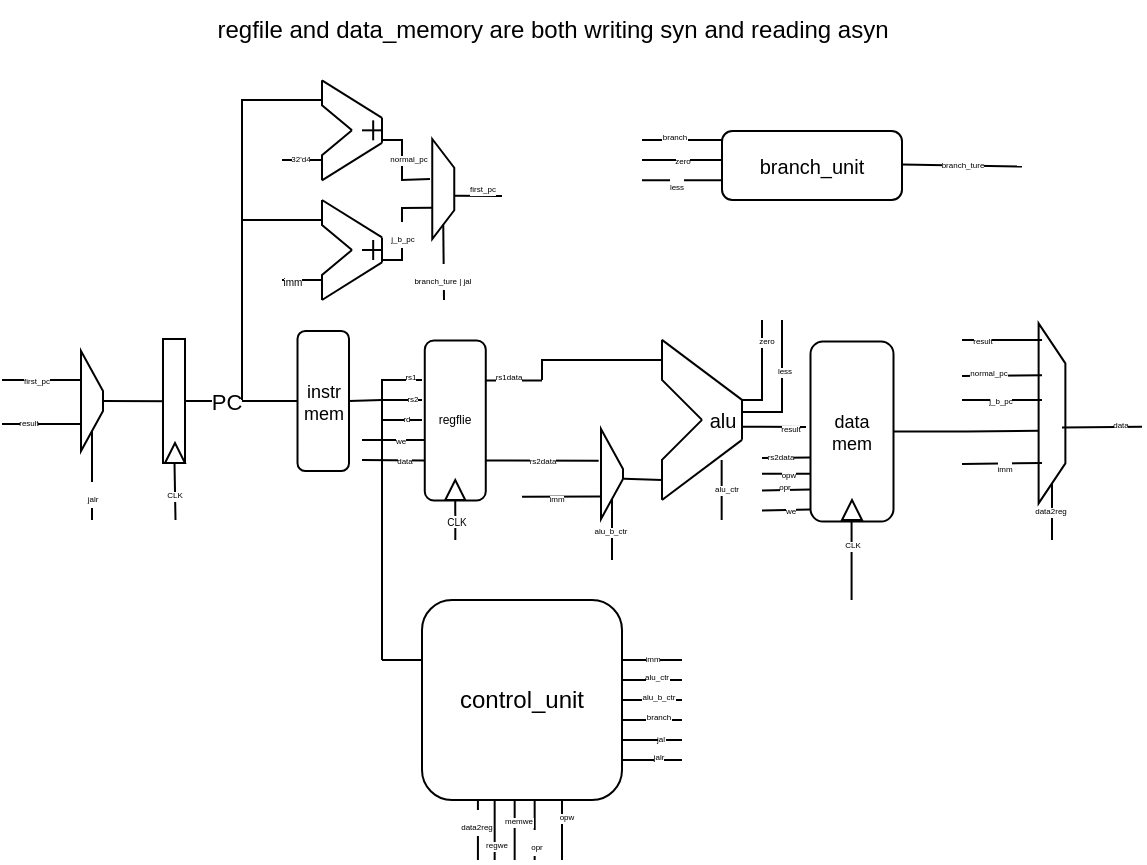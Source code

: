 <mxfile version="26.1.1">
  <diagram name="Page-0" id="Page-0">
    <mxGraphModel dx="2074" dy="1483.83" grid="1" gridSize="10" guides="1" tooltips="1" connect="1" arrows="0" fold="1" page="1" pageScale="1" pageWidth="593.72" pageHeight="377.83" math="0" shadow="0">
      <root>
        <mxCell id="0" />
        <mxCell id="1" parent="0" />
        <mxCell id="KidoGncwMpLgSPTZOZn4-14" style="edgeStyle=none;rounded=0;orthogonalLoop=1;jettySize=auto;html=1;exitX=0.5;exitY=0;exitDx=0;exitDy=0;endArrow=none;startFill=0;" parent="1" source="KidoGncwMpLgSPTZOZn4-2" edge="1">
          <mxGeometry relative="1" as="geometry">
            <mxPoint x="85" y="110.667" as="targetPoint" />
          </mxGeometry>
        </mxCell>
        <mxCell id="KidoGncwMpLgSPTZOZn4-2" value="" style="shape=trapezoid;perimeter=trapezoidPerimeter;whiteSpace=wrap;html=1;fixedSize=1;rotation=90;" parent="1" vertex="1">
          <mxGeometry x="20" y="105" width="50" height="11" as="geometry" />
        </mxCell>
        <mxCell id="KidoGncwMpLgSPTZOZn4-21" style="edgeStyle=none;rounded=0;orthogonalLoop=1;jettySize=auto;html=1;exitX=0.5;exitY=0;exitDx=0;exitDy=0;entryX=0.5;entryY=1;entryDx=0;entryDy=0;endArrow=none;startFill=0;" parent="1" source="KidoGncwMpLgSPTZOZn4-15" target="KidoGncwMpLgSPTZOZn4-20" edge="1">
          <mxGeometry relative="1" as="geometry" />
        </mxCell>
        <mxCell id="KidoGncwMpLgSPTZOZn4-22" value="PC" style="edgeLabel;html=1;align=center;verticalAlign=middle;resizable=0;points=[];" parent="KidoGncwMpLgSPTZOZn4-21" vertex="1" connectable="0">
          <mxGeometry x="-0.272" relative="1" as="geometry">
            <mxPoint as="offset" />
          </mxGeometry>
        </mxCell>
        <mxCell id="KidoGncwMpLgSPTZOZn4-15" value="" style="rounded=0;whiteSpace=wrap;html=1;rotation=90;" parent="1" vertex="1">
          <mxGeometry x="55" y="105" width="62" height="11" as="geometry" />
        </mxCell>
        <mxCell id="KidoGncwMpLgSPTZOZn4-19" value="" style="triangle;whiteSpace=wrap;html=1;rotation=-90;" parent="1" vertex="1">
          <mxGeometry x="81.5" y="131.5" width="10" height="10" as="geometry" />
        </mxCell>
        <mxCell id="KidoGncwMpLgSPTZOZn4-23" style="edgeStyle=none;rounded=0;orthogonalLoop=1;jettySize=auto;html=1;exitX=0.5;exitY=0;exitDx=0;exitDy=0;endArrow=none;startFill=0;" parent="1" source="KidoGncwMpLgSPTZOZn4-20" edge="1">
          <mxGeometry relative="1" as="geometry">
            <mxPoint x="210" y="110" as="targetPoint" />
            <Array as="points">
              <mxPoint x="190" y="110" />
            </Array>
          </mxGeometry>
        </mxCell>
        <mxCell id="TJ9aAT9OqqPtlWSLzwtL-6" value="rs2" style="edgeLabel;html=1;align=center;verticalAlign=middle;resizable=0;points=[];fontSize=4;" parent="KidoGncwMpLgSPTZOZn4-23" vertex="1" connectable="0">
          <mxGeometry x="0.686" relative="1" as="geometry">
            <mxPoint as="offset" />
          </mxGeometry>
        </mxCell>
        <mxCell id="KidoGncwMpLgSPTZOZn4-20" value="instr&lt;div&gt;mem&lt;/div&gt;" style="rounded=1;whiteSpace=wrap;html=1;rotation=90;align=center;horizontal=0;fontSize=9;" parent="1" vertex="1">
          <mxGeometry x="125.63" y="97.63" width="70" height="25.75" as="geometry" />
        </mxCell>
        <mxCell id="TJ9aAT9OqqPtlWSLzwtL-1" value="" style="endArrow=none;html=1;rounded=0;" parent="1" edge="1">
          <mxGeometry width="50" height="50" relative="1" as="geometry">
            <mxPoint x="190" y="110" as="sourcePoint" />
            <mxPoint x="210" y="100" as="targetPoint" />
            <Array as="points">
              <mxPoint x="190" y="100" />
            </Array>
          </mxGeometry>
        </mxCell>
        <mxCell id="TJ9aAT9OqqPtlWSLzwtL-4" value="rs1" style="edgeLabel;html=1;align=center;verticalAlign=middle;resizable=0;points=[];fontSize=4;" parent="TJ9aAT9OqqPtlWSLzwtL-1" vertex="1" connectable="0">
          <mxGeometry x="0.6" y="1" relative="1" as="geometry">
            <mxPoint as="offset" />
          </mxGeometry>
        </mxCell>
        <mxCell id="TJ9aAT9OqqPtlWSLzwtL-3" value="" style="endArrow=none;html=1;rounded=0;" parent="1" edge="1">
          <mxGeometry width="50" height="50" relative="1" as="geometry">
            <mxPoint x="190" y="110" as="sourcePoint" />
            <mxPoint x="210" y="120" as="targetPoint" />
            <Array as="points">
              <mxPoint x="190" y="120" />
            </Array>
          </mxGeometry>
        </mxCell>
        <mxCell id="TJ9aAT9OqqPtlWSLzwtL-7" value="rd" style="edgeLabel;html=1;align=center;verticalAlign=middle;resizable=0;points=[];fontSize=4;" parent="TJ9aAT9OqqPtlWSLzwtL-3" vertex="1" connectable="0">
          <mxGeometry x="0.467" relative="1" as="geometry">
            <mxPoint as="offset" />
          </mxGeometry>
        </mxCell>
        <mxCell id="TJ9aAT9OqqPtlWSLzwtL-14" style="edgeStyle=orthogonalEdgeStyle;rounded=0;orthogonalLoop=1;jettySize=auto;html=1;exitX=0.75;exitY=0;exitDx=0;exitDy=0;endArrow=none;startFill=0;entryX=0.352;entryY=1.106;entryDx=0;entryDy=0;entryPerimeter=0;" parent="1" source="TJ9aAT9OqqPtlWSLzwtL-8" target="lyE28jP4etLyNFMuhpy6-29" edge="1">
          <mxGeometry relative="1" as="geometry">
            <mxPoint x="270" y="140" as="targetPoint" />
            <Array as="points" />
          </mxGeometry>
        </mxCell>
        <mxCell id="TJ9aAT9OqqPtlWSLzwtL-32" value="rs2data" style="edgeLabel;html=1;align=center;verticalAlign=middle;resizable=0;points=[];fontSize=4;" parent="TJ9aAT9OqqPtlWSLzwtL-14" vertex="1" connectable="0">
          <mxGeometry x="-0.02" relative="1" as="geometry">
            <mxPoint as="offset" />
          </mxGeometry>
        </mxCell>
        <mxCell id="TJ9aAT9OqqPtlWSLzwtL-33" style="edgeStyle=orthogonalEdgeStyle;rounded=0;orthogonalLoop=1;jettySize=auto;html=1;exitX=0.25;exitY=0;exitDx=0;exitDy=0;endArrow=none;startFill=0;" parent="1" source="TJ9aAT9OqqPtlWSLzwtL-8" edge="1">
          <mxGeometry relative="1" as="geometry">
            <mxPoint x="270" y="100.333" as="targetPoint" />
          </mxGeometry>
        </mxCell>
        <mxCell id="TJ9aAT9OqqPtlWSLzwtL-34" value="rs1data" style="edgeLabel;html=1;align=center;verticalAlign=middle;resizable=0;points=[];fontSize=4;" parent="TJ9aAT9OqqPtlWSLzwtL-33" vertex="1" connectable="0">
          <mxGeometry x="-0.236" y="1" relative="1" as="geometry">
            <mxPoint as="offset" />
          </mxGeometry>
        </mxCell>
        <mxCell id="TJ9aAT9OqqPtlWSLzwtL-8" value="regflie" style="rounded=1;whiteSpace=wrap;html=1;rotation=90;fontSize=6;horizontal=0;verticalAlign=middle;" parent="1" vertex="1">
          <mxGeometry x="186.61" y="105" width="80.05" height="30.5" as="geometry" />
        </mxCell>
        <mxCell id="TJ9aAT9OqqPtlWSLzwtL-16" style="edgeStyle=orthogonalEdgeStyle;rounded=0;orthogonalLoop=1;jettySize=auto;html=1;exitX=0;exitY=0.5;exitDx=0;exitDy=0;endArrow=none;startFill=0;" parent="1" source="TJ9aAT9OqqPtlWSLzwtL-15" edge="1">
          <mxGeometry relative="1" as="geometry">
            <mxPoint x="226.667" y="180" as="targetPoint" />
          </mxGeometry>
        </mxCell>
        <mxCell id="TJ9aAT9OqqPtlWSLzwtL-17" value="CLK" style="edgeLabel;html=1;align=center;verticalAlign=middle;resizable=0;points=[];fontSize=5;" parent="TJ9aAT9OqqPtlWSLzwtL-16" vertex="1" connectable="0">
          <mxGeometry x="-0.033" relative="1" as="geometry">
            <mxPoint as="offset" />
          </mxGeometry>
        </mxCell>
        <mxCell id="TJ9aAT9OqqPtlWSLzwtL-15" value="" style="triangle;whiteSpace=wrap;html=1;rotation=-90;" parent="1" vertex="1">
          <mxGeometry x="221.63" y="150" width="10" height="10" as="geometry" />
        </mxCell>
        <mxCell id="TJ9aAT9OqqPtlWSLzwtL-18" value="" style="endArrow=none;html=1;rounded=0;" parent="1" edge="1">
          <mxGeometry width="50" height="50" relative="1" as="geometry">
            <mxPoint x="190" y="120" as="sourcePoint" />
            <mxPoint x="190" y="240" as="targetPoint" />
          </mxGeometry>
        </mxCell>
        <mxCell id="TJ9aAT9OqqPtlWSLzwtL-19" value="" style="endArrow=none;html=1;rounded=0;" parent="1" edge="1">
          <mxGeometry width="50" height="50" relative="1" as="geometry">
            <mxPoint x="190" y="240" as="sourcePoint" />
            <mxPoint x="210" y="240" as="targetPoint" />
            <Array as="points">
              <mxPoint x="200" y="240" />
            </Array>
          </mxGeometry>
        </mxCell>
        <mxCell id="lyE28jP4etLyNFMuhpy6-3" style="edgeStyle=orthogonalEdgeStyle;rounded=0;orthogonalLoop=1;jettySize=auto;html=1;exitX=1;exitY=0.5;exitDx=0;exitDy=0;endArrow=none;startFill=0;" parent="1" source="TJ9aAT9OqqPtlWSLzwtL-20" edge="1">
          <mxGeometry relative="1" as="geometry">
            <mxPoint x="340" y="260" as="targetPoint" />
          </mxGeometry>
        </mxCell>
        <mxCell id="lyE28jP4etLyNFMuhpy6-33" value="alu_b_ctr" style="edgeLabel;html=1;align=center;verticalAlign=middle;resizable=0;points=[];fontSize=4;" parent="lyE28jP4etLyNFMuhpy6-3" vertex="1" connectable="0">
          <mxGeometry x="0.156" y="1" relative="1" as="geometry">
            <mxPoint as="offset" />
          </mxGeometry>
        </mxCell>
        <mxCell id="lyE28jP4etLyNFMuhpy6-15" style="edgeStyle=orthogonalEdgeStyle;rounded=0;orthogonalLoop=1;jettySize=auto;html=1;exitX=0.5;exitY=1;exitDx=0;exitDy=0;endArrow=none;startFill=0;" parent="1" edge="1">
          <mxGeometry relative="1" as="geometry">
            <mxPoint x="266.33" y="340" as="targetPoint" />
            <mxPoint x="266.33" y="310" as="sourcePoint" />
          </mxGeometry>
        </mxCell>
        <mxCell id="lyE28jP4etLyNFMuhpy6-39" value="&lt;font style=&quot;font-size: 4px;&quot;&gt;opr&lt;/font&gt;" style="edgeLabel;html=1;align=center;verticalAlign=middle;resizable=0;points=[];" parent="lyE28jP4etLyNFMuhpy6-15" vertex="1" connectable="0">
          <mxGeometry x="-0.378" relative="1" as="geometry">
            <mxPoint y="11" as="offset" />
          </mxGeometry>
        </mxCell>
        <mxCell id="TJ9aAT9OqqPtlWSLzwtL-20" value="control_unit" style="rounded=1;whiteSpace=wrap;html=1;" parent="1" vertex="1">
          <mxGeometry x="210" y="210" width="100" height="100" as="geometry" />
        </mxCell>
        <mxCell id="TJ9aAT9OqqPtlWSLzwtL-25" value="" style="endArrow=none;html=1;rounded=0;fontSize=4;" parent="1" edge="1">
          <mxGeometry width="50" height="50" relative="1" as="geometry">
            <mxPoint x="180" y="130" as="sourcePoint" />
            <mxPoint x="211" y="130" as="targetPoint" />
          </mxGeometry>
        </mxCell>
        <mxCell id="TJ9aAT9OqqPtlWSLzwtL-28" value="we" style="edgeLabel;html=1;align=center;verticalAlign=middle;resizable=0;points=[];fontSize=4;" parent="TJ9aAT9OqqPtlWSLzwtL-25" vertex="1" connectable="0">
          <mxGeometry x="0.226" y="-1" relative="1" as="geometry">
            <mxPoint as="offset" />
          </mxGeometry>
        </mxCell>
        <mxCell id="TJ9aAT9OqqPtlWSLzwtL-29" value="" style="endArrow=none;html=1;rounded=0;entryX=0.75;entryY=1;entryDx=0;entryDy=0;" parent="1" target="TJ9aAT9OqqPtlWSLzwtL-8" edge="1">
          <mxGeometry width="50" height="50" relative="1" as="geometry">
            <mxPoint x="180" y="140" as="sourcePoint" />
            <mxPoint x="320" y="140" as="targetPoint" />
          </mxGeometry>
        </mxCell>
        <mxCell id="TJ9aAT9OqqPtlWSLzwtL-30" value="data" style="edgeLabel;html=1;align=center;verticalAlign=middle;resizable=0;points=[];fontSize=4;" parent="TJ9aAT9OqqPtlWSLzwtL-29" vertex="1" connectable="0">
          <mxGeometry x="0.339" y="-1" relative="1" as="geometry">
            <mxPoint as="offset" />
          </mxGeometry>
        </mxCell>
        <mxCell id="lyE28jP4etLyNFMuhpy6-4" style="edgeStyle=orthogonalEdgeStyle;rounded=0;orthogonalLoop=1;jettySize=auto;html=1;exitX=1;exitY=0.5;exitDx=0;exitDy=0;endArrow=none;startFill=0;" parent="1" edge="1">
          <mxGeometry relative="1" as="geometry">
            <mxPoint x="340" y="240" as="targetPoint" />
            <mxPoint x="310" y="240" as="sourcePoint" />
          </mxGeometry>
        </mxCell>
        <mxCell id="lyE28jP4etLyNFMuhpy6-31" value="imm" style="edgeLabel;html=1;align=center;verticalAlign=middle;resizable=0;points=[];fontSize=4;" parent="lyE28jP4etLyNFMuhpy6-4" vertex="1" connectable="0">
          <mxGeometry x="-0.044" relative="1" as="geometry">
            <mxPoint as="offset" />
          </mxGeometry>
        </mxCell>
        <mxCell id="lyE28jP4etLyNFMuhpy6-5" style="edgeStyle=orthogonalEdgeStyle;rounded=0;orthogonalLoop=1;jettySize=auto;html=1;exitX=1;exitY=0.5;exitDx=0;exitDy=0;endArrow=none;startFill=0;" parent="1" edge="1">
          <mxGeometry relative="1" as="geometry">
            <mxPoint x="340" y="250" as="targetPoint" />
            <mxPoint x="310" y="250" as="sourcePoint" />
          </mxGeometry>
        </mxCell>
        <mxCell id="lyE28jP4etLyNFMuhpy6-32" value="alu_ctr" style="edgeLabel;html=1;align=center;verticalAlign=middle;resizable=0;points=[];fontSize=4;" parent="lyE28jP4etLyNFMuhpy6-5" vertex="1" connectable="0">
          <mxGeometry x="0.111" y="1" relative="1" as="geometry">
            <mxPoint as="offset" />
          </mxGeometry>
        </mxCell>
        <mxCell id="lyE28jP4etLyNFMuhpy6-6" style="edgeStyle=orthogonalEdgeStyle;rounded=0;orthogonalLoop=1;jettySize=auto;html=1;exitX=1;exitY=0.5;exitDx=0;exitDy=0;endArrow=none;startFill=0;" parent="1" edge="1">
          <mxGeometry relative="1" as="geometry">
            <mxPoint x="340" y="290" as="targetPoint" />
            <mxPoint x="310" y="290" as="sourcePoint" />
          </mxGeometry>
        </mxCell>
        <mxCell id="lyE28jP4etLyNFMuhpy6-37" value="jalr" style="edgeLabel;html=1;align=center;verticalAlign=middle;resizable=0;points=[];fontSize=4;" parent="lyE28jP4etLyNFMuhpy6-6" vertex="1" connectable="0">
          <mxGeometry x="0.178" y="1" relative="1" as="geometry">
            <mxPoint as="offset" />
          </mxGeometry>
        </mxCell>
        <mxCell id="lyE28jP4etLyNFMuhpy6-7" style="edgeStyle=orthogonalEdgeStyle;rounded=0;orthogonalLoop=1;jettySize=auto;html=1;exitX=1;exitY=0.5;exitDx=0;exitDy=0;endArrow=none;startFill=0;" parent="1" edge="1">
          <mxGeometry relative="1" as="geometry">
            <mxPoint x="340" y="270" as="targetPoint" />
            <mxPoint x="310" y="270" as="sourcePoint" />
          </mxGeometry>
        </mxCell>
        <mxCell id="lyE28jP4etLyNFMuhpy6-34" value="branch" style="edgeLabel;html=1;align=center;verticalAlign=middle;resizable=0;points=[];fontSize=4;" parent="lyE28jP4etLyNFMuhpy6-7" vertex="1" connectable="0">
          <mxGeometry x="0.156" y="1" relative="1" as="geometry">
            <mxPoint as="offset" />
          </mxGeometry>
        </mxCell>
        <mxCell id="lyE28jP4etLyNFMuhpy6-8" style="edgeStyle=orthogonalEdgeStyle;rounded=0;orthogonalLoop=1;jettySize=auto;html=1;exitX=1;exitY=0.5;exitDx=0;exitDy=0;endArrow=none;startFill=0;" parent="1" edge="1">
          <mxGeometry relative="1" as="geometry">
            <mxPoint x="340" y="280" as="targetPoint" />
            <mxPoint x="310" y="280" as="sourcePoint" />
          </mxGeometry>
        </mxCell>
        <mxCell id="lyE28jP4etLyNFMuhpy6-36" value="jal" style="edgeLabel;html=1;align=center;verticalAlign=middle;resizable=0;points=[];fontSize=4;" parent="lyE28jP4etLyNFMuhpy6-8" vertex="1" connectable="0">
          <mxGeometry x="0.267" relative="1" as="geometry">
            <mxPoint as="offset" />
          </mxGeometry>
        </mxCell>
        <mxCell id="lyE28jP4etLyNFMuhpy6-16" style="edgeStyle=orthogonalEdgeStyle;rounded=0;orthogonalLoop=1;jettySize=auto;html=1;exitX=0.5;exitY=1;exitDx=0;exitDy=0;endArrow=none;startFill=0;" parent="1" edge="1">
          <mxGeometry relative="1" as="geometry">
            <mxPoint x="237.96" y="340" as="targetPoint" />
            <mxPoint x="237.96" y="310" as="sourcePoint" />
          </mxGeometry>
        </mxCell>
        <mxCell id="lyE28jP4etLyNFMuhpy6-42" value="&lt;span style=&quot;font-size: 4px;&quot;&gt;data2reg&lt;/span&gt;" style="edgeLabel;html=1;align=center;verticalAlign=middle;resizable=0;points=[];" parent="lyE28jP4etLyNFMuhpy6-16" vertex="1" connectable="0">
          <mxGeometry x="-0.267" y="-1" relative="1" as="geometry">
            <mxPoint as="offset" />
          </mxGeometry>
        </mxCell>
        <mxCell id="lyE28jP4etLyNFMuhpy6-17" style="edgeStyle=orthogonalEdgeStyle;rounded=0;orthogonalLoop=1;jettySize=auto;html=1;exitX=0.5;exitY=1;exitDx=0;exitDy=0;endArrow=none;startFill=0;" parent="1" edge="1">
          <mxGeometry relative="1" as="geometry">
            <mxPoint x="256.33" y="340" as="targetPoint" />
            <mxPoint x="256.33" y="310" as="sourcePoint" />
          </mxGeometry>
        </mxCell>
        <mxCell id="lyE28jP4etLyNFMuhpy6-40" value="memwe" style="edgeLabel;html=1;align=center;verticalAlign=middle;resizable=0;points=[];fontSize=4;" parent="lyE28jP4etLyNFMuhpy6-17" vertex="1" connectable="0">
          <mxGeometry x="-0.289" y="1" relative="1" as="geometry">
            <mxPoint as="offset" />
          </mxGeometry>
        </mxCell>
        <mxCell id="lyE28jP4etLyNFMuhpy6-18" style="edgeStyle=orthogonalEdgeStyle;rounded=0;orthogonalLoop=1;jettySize=auto;html=1;exitX=0.5;exitY=1;exitDx=0;exitDy=0;endArrow=none;startFill=0;" parent="1" edge="1">
          <mxGeometry relative="1" as="geometry">
            <mxPoint x="280" y="340" as="targetPoint" />
            <mxPoint x="280" y="310" as="sourcePoint" />
          </mxGeometry>
        </mxCell>
        <mxCell id="lyE28jP4etLyNFMuhpy6-38" value="opw" style="edgeLabel;html=1;align=center;verticalAlign=middle;resizable=0;points=[];fontSize=4;" parent="lyE28jP4etLyNFMuhpy6-18" vertex="1" connectable="0">
          <mxGeometry x="-0.444" y="2" relative="1" as="geometry">
            <mxPoint as="offset" />
          </mxGeometry>
        </mxCell>
        <mxCell id="lyE28jP4etLyNFMuhpy6-19" style="edgeStyle=orthogonalEdgeStyle;rounded=0;orthogonalLoop=1;jettySize=auto;html=1;exitX=0.5;exitY=1;exitDx=0;exitDy=0;endArrow=none;startFill=0;" parent="1" edge="1">
          <mxGeometry relative="1" as="geometry">
            <mxPoint x="246.33" y="340" as="targetPoint" />
            <mxPoint x="246.33" y="310" as="sourcePoint" />
          </mxGeometry>
        </mxCell>
        <mxCell id="lyE28jP4etLyNFMuhpy6-41" value="regwe" style="edgeLabel;html=1;align=center;verticalAlign=middle;resizable=0;points=[];fontSize=4;" parent="lyE28jP4etLyNFMuhpy6-19" vertex="1" connectable="0">
          <mxGeometry x="0.489" relative="1" as="geometry">
            <mxPoint as="offset" />
          </mxGeometry>
        </mxCell>
        <mxCell id="lyE28jP4etLyNFMuhpy6-22" value="" style="endArrow=none;html=1;rounded=0;" parent="1" edge="1">
          <mxGeometry width="50" height="50" relative="1" as="geometry">
            <mxPoint x="330" y="79.92" as="sourcePoint" />
            <mxPoint x="370" y="109.92" as="targetPoint" />
          </mxGeometry>
        </mxCell>
        <mxCell id="lyE28jP4etLyNFMuhpy6-23" value="" style="endArrow=none;html=1;rounded=0;" parent="1" edge="1">
          <mxGeometry width="50" height="50" relative="1" as="geometry">
            <mxPoint x="330" y="160" as="sourcePoint" />
            <mxPoint x="370" y="129.92" as="targetPoint" />
          </mxGeometry>
        </mxCell>
        <mxCell id="lyE28jP4etLyNFMuhpy6-24" value="" style="endArrow=none;html=1;rounded=0;" parent="1" edge="1">
          <mxGeometry width="50" height="50" relative="1" as="geometry">
            <mxPoint x="350" y="119.92" as="sourcePoint" />
            <mxPoint x="330" y="79.92" as="targetPoint" />
            <Array as="points">
              <mxPoint x="330" y="99.92" />
            </Array>
          </mxGeometry>
        </mxCell>
        <mxCell id="lyE28jP4etLyNFMuhpy6-25" value="" style="endArrow=none;html=1;rounded=0;" parent="1" edge="1">
          <mxGeometry width="50" height="50" relative="1" as="geometry">
            <mxPoint x="350" y="119.92" as="sourcePoint" />
            <mxPoint x="330" y="159.92" as="targetPoint" />
            <Array as="points">
              <mxPoint x="330" y="139.92" />
            </Array>
          </mxGeometry>
        </mxCell>
        <mxCell id="lyE28jP4etLyNFMuhpy6-27" value="" style="endArrow=none;html=1;rounded=0;" parent="1" edge="1">
          <mxGeometry width="50" height="50" relative="1" as="geometry">
            <mxPoint x="370" y="129.92" as="sourcePoint" />
            <mxPoint x="370" y="109.92" as="targetPoint" />
          </mxGeometry>
        </mxCell>
        <mxCell id="lyE28jP4etLyNFMuhpy6-28" value="alu" style="text;html=1;align=center;verticalAlign=middle;resizable=0;points=[];autosize=1;strokeColor=none;fillColor=none;fontSize=10;" parent="1" vertex="1">
          <mxGeometry x="340" y="105" width="40" height="30" as="geometry" />
        </mxCell>
        <mxCell id="lyE28jP4etLyNFMuhpy6-47" style="edgeStyle=orthogonalEdgeStyle;rounded=0;orthogonalLoop=1;jettySize=auto;html=1;exitX=0.75;exitY=1;exitDx=0;exitDy=0;endArrow=none;startFill=0;" parent="1" source="lyE28jP4etLyNFMuhpy6-29" edge="1">
          <mxGeometry relative="1" as="geometry">
            <mxPoint x="260" y="158.333" as="targetPoint" />
          </mxGeometry>
        </mxCell>
        <mxCell id="lyE28jP4etLyNFMuhpy6-48" value="imm" style="edgeLabel;html=1;align=center;verticalAlign=middle;resizable=0;points=[];fontSize=4;" parent="lyE28jP4etLyNFMuhpy6-47" vertex="1" connectable="0">
          <mxGeometry x="0.173" y="1" relative="1" as="geometry">
            <mxPoint as="offset" />
          </mxGeometry>
        </mxCell>
        <mxCell id="lyE28jP4etLyNFMuhpy6-29" value="" style="shape=trapezoid;perimeter=trapezoidPerimeter;whiteSpace=wrap;html=1;fixedSize=1;rotation=90;" parent="1" vertex="1">
          <mxGeometry x="282.5" y="141.5" width="45" height="11" as="geometry" />
        </mxCell>
        <mxCell id="lyE28jP4etLyNFMuhpy6-30" value="" style="endArrow=none;html=1;rounded=0;exitX=0.552;exitY=-0.045;exitDx=0;exitDy=0;exitPerimeter=0;" parent="1" source="lyE28jP4etLyNFMuhpy6-29" edge="1">
          <mxGeometry width="50" height="50" relative="1" as="geometry">
            <mxPoint x="270" y="210" as="sourcePoint" />
            <mxPoint x="330" y="150" as="targetPoint" />
          </mxGeometry>
        </mxCell>
        <mxCell id="lyE28jP4etLyNFMuhpy6-49" value="" style="endArrow=none;html=1;rounded=0;" parent="1" edge="1">
          <mxGeometry width="50" height="50" relative="1" as="geometry">
            <mxPoint x="270" y="100" as="sourcePoint" />
            <mxPoint x="330" y="90" as="targetPoint" />
            <Array as="points">
              <mxPoint x="270" y="90" />
            </Array>
          </mxGeometry>
        </mxCell>
        <mxCell id="lyE28jP4etLyNFMuhpy6-50" value="" style="endArrow=none;html=1;rounded=0;entryX=0.5;entryY=1.167;entryDx=0;entryDy=0;entryPerimeter=0;" parent="1" edge="1">
          <mxGeometry width="50" height="50" relative="1" as="geometry">
            <mxPoint x="359.83" y="169.99" as="sourcePoint" />
            <mxPoint x="359.83" y="140" as="targetPoint" />
          </mxGeometry>
        </mxCell>
        <mxCell id="lyE28jP4etLyNFMuhpy6-51" value="alu_ctr" style="edgeLabel;html=1;align=center;verticalAlign=middle;resizable=0;points=[];fontSize=4;" parent="lyE28jP4etLyNFMuhpy6-50" vertex="1" connectable="0">
          <mxGeometry x="-0.0" y="-2" relative="1" as="geometry">
            <mxPoint as="offset" />
          </mxGeometry>
        </mxCell>
        <mxCell id="lyE28jP4etLyNFMuhpy6-54" value="" style="endArrow=none;html=1;rounded=0;" parent="1" edge="1">
          <mxGeometry width="50" height="50" relative="1" as="geometry">
            <mxPoint x="120" y="110" as="sourcePoint" />
            <mxPoint x="160" y="20" as="targetPoint" />
            <Array as="points">
              <mxPoint x="120" y="20" />
            </Array>
          </mxGeometry>
        </mxCell>
        <mxCell id="lyE28jP4etLyNFMuhpy6-55" value="" style="endArrow=none;html=1;rounded=0;" parent="1" edge="1">
          <mxGeometry width="50" height="50" relative="1" as="geometry">
            <mxPoint x="120" y="20" as="sourcePoint" />
            <mxPoint x="160" y="-40" as="targetPoint" />
            <Array as="points">
              <mxPoint x="120" y="-40" />
            </Array>
          </mxGeometry>
        </mxCell>
        <mxCell id="lyE28jP4etLyNFMuhpy6-72" value="" style="group" parent="1" vertex="1" connectable="0">
          <mxGeometry x="160" y="-49.83" width="30" height="50" as="geometry" />
        </mxCell>
        <mxCell id="lyE28jP4etLyNFMuhpy6-67" value="" style="endArrow=none;html=1;rounded=0;" parent="lyE28jP4etLyNFMuhpy6-72" edge="1">
          <mxGeometry width="50" height="50" relative="1" as="geometry">
            <mxPoint as="sourcePoint" />
            <mxPoint x="30" y="18.731" as="targetPoint" />
          </mxGeometry>
        </mxCell>
        <mxCell id="lyE28jP4etLyNFMuhpy6-68" value="" style="endArrow=none;html=1;rounded=0;" parent="lyE28jP4etLyNFMuhpy6-72" edge="1">
          <mxGeometry width="50" height="50" relative="1" as="geometry">
            <mxPoint y="50.0" as="sourcePoint" />
            <mxPoint x="30" y="31.219" as="targetPoint" />
          </mxGeometry>
        </mxCell>
        <mxCell id="lyE28jP4etLyNFMuhpy6-69" value="" style="endArrow=none;html=1;rounded=0;" parent="lyE28jP4etLyNFMuhpy6-72" edge="1">
          <mxGeometry width="50" height="50" relative="1" as="geometry">
            <mxPoint x="15" y="24.975" as="sourcePoint" />
            <mxPoint as="targetPoint" />
            <Array as="points">
              <mxPoint y="12.488" />
            </Array>
          </mxGeometry>
        </mxCell>
        <mxCell id="lyE28jP4etLyNFMuhpy6-70" value="" style="endArrow=none;html=1;rounded=0;" parent="lyE28jP4etLyNFMuhpy6-72" edge="1">
          <mxGeometry width="50" height="50" relative="1" as="geometry">
            <mxPoint x="15" y="24.975" as="sourcePoint" />
            <mxPoint y="49.95" as="targetPoint" />
            <Array as="points">
              <mxPoint y="37.463" />
            </Array>
          </mxGeometry>
        </mxCell>
        <mxCell id="lyE28jP4etLyNFMuhpy6-71" value="" style="endArrow=none;html=1;rounded=0;" parent="lyE28jP4etLyNFMuhpy6-72" edge="1">
          <mxGeometry width="50" height="50" relative="1" as="geometry">
            <mxPoint x="30" y="31.219" as="sourcePoint" />
            <mxPoint x="30" y="18.731" as="targetPoint" />
          </mxGeometry>
        </mxCell>
        <mxCell id="lyE28jP4etLyNFMuhpy6-155" value="" style="group" parent="lyE28jP4etLyNFMuhpy6-72" vertex="1" connectable="0">
          <mxGeometry x="20" y="20" width="10" height="10" as="geometry" />
        </mxCell>
        <mxCell id="lyE28jP4etLyNFMuhpy6-153" value="" style="endArrow=none;html=1;rounded=0;" parent="lyE28jP4etLyNFMuhpy6-155" edge="1">
          <mxGeometry width="50" height="50" relative="1" as="geometry">
            <mxPoint y="5" as="sourcePoint" />
            <mxPoint x="10" y="5" as="targetPoint" />
          </mxGeometry>
        </mxCell>
        <mxCell id="lyE28jP4etLyNFMuhpy6-154" value="" style="endArrow=none;html=1;rounded=0;" parent="lyE28jP4etLyNFMuhpy6-155" edge="1">
          <mxGeometry width="50" height="50" relative="1" as="geometry">
            <mxPoint x="5.588" y="10" as="sourcePoint" />
            <mxPoint x="5.588" as="targetPoint" />
          </mxGeometry>
        </mxCell>
        <mxCell id="lyE28jP4etLyNFMuhpy6-73" value="" style="group" parent="1" vertex="1" connectable="0">
          <mxGeometry x="160" y="10" width="30" height="50" as="geometry" />
        </mxCell>
        <mxCell id="lyE28jP4etLyNFMuhpy6-74" value="" style="endArrow=none;html=1;rounded=0;" parent="lyE28jP4etLyNFMuhpy6-73" edge="1">
          <mxGeometry width="50" height="50" relative="1" as="geometry">
            <mxPoint as="sourcePoint" />
            <mxPoint x="30" y="18.731" as="targetPoint" />
          </mxGeometry>
        </mxCell>
        <mxCell id="lyE28jP4etLyNFMuhpy6-75" value="" style="endArrow=none;html=1;rounded=0;" parent="lyE28jP4etLyNFMuhpy6-73" edge="1">
          <mxGeometry width="50" height="50" relative="1" as="geometry">
            <mxPoint y="50.0" as="sourcePoint" />
            <mxPoint x="30" y="31.219" as="targetPoint" />
          </mxGeometry>
        </mxCell>
        <mxCell id="lyE28jP4etLyNFMuhpy6-76" value="" style="endArrow=none;html=1;rounded=0;" parent="lyE28jP4etLyNFMuhpy6-73" edge="1">
          <mxGeometry width="50" height="50" relative="1" as="geometry">
            <mxPoint x="15" y="24.975" as="sourcePoint" />
            <mxPoint as="targetPoint" />
            <Array as="points">
              <mxPoint y="12.488" />
            </Array>
          </mxGeometry>
        </mxCell>
        <mxCell id="lyE28jP4etLyNFMuhpy6-77" value="" style="endArrow=none;html=1;rounded=0;" parent="lyE28jP4etLyNFMuhpy6-73" edge="1">
          <mxGeometry width="50" height="50" relative="1" as="geometry">
            <mxPoint x="15" y="24.975" as="sourcePoint" />
            <mxPoint y="49.95" as="targetPoint" />
            <Array as="points">
              <mxPoint y="37.463" />
            </Array>
          </mxGeometry>
        </mxCell>
        <mxCell id="lyE28jP4etLyNFMuhpy6-78" value="" style="endArrow=none;html=1;rounded=0;" parent="lyE28jP4etLyNFMuhpy6-73" edge="1">
          <mxGeometry width="50" height="50" relative="1" as="geometry">
            <mxPoint x="30" y="31.219" as="sourcePoint" />
            <mxPoint x="30" y="18.731" as="targetPoint" />
          </mxGeometry>
        </mxCell>
        <mxCell id="lyE28jP4etLyNFMuhpy6-156" value="" style="group" parent="lyE28jP4etLyNFMuhpy6-73" vertex="1" connectable="0">
          <mxGeometry x="20" y="20" width="10" height="10" as="geometry" />
        </mxCell>
        <mxCell id="lyE28jP4etLyNFMuhpy6-157" value="" style="endArrow=none;html=1;rounded=0;" parent="lyE28jP4etLyNFMuhpy6-156" edge="1">
          <mxGeometry width="50" height="50" relative="1" as="geometry">
            <mxPoint y="5" as="sourcePoint" />
            <mxPoint x="10" y="5" as="targetPoint" />
          </mxGeometry>
        </mxCell>
        <mxCell id="lyE28jP4etLyNFMuhpy6-158" value="" style="endArrow=none;html=1;rounded=0;" parent="lyE28jP4etLyNFMuhpy6-156" edge="1">
          <mxGeometry width="50" height="50" relative="1" as="geometry">
            <mxPoint x="5.588" y="10" as="sourcePoint" />
            <mxPoint x="5.588" as="targetPoint" />
          </mxGeometry>
        </mxCell>
        <mxCell id="lyE28jP4etLyNFMuhpy6-79" value="" style="endArrow=none;html=1;rounded=0;" parent="1" edge="1">
          <mxGeometry width="50" height="50" relative="1" as="geometry">
            <mxPoint x="140" y="-10" as="sourcePoint" />
            <mxPoint x="160" y="-10" as="targetPoint" />
          </mxGeometry>
        </mxCell>
        <mxCell id="lyE28jP4etLyNFMuhpy6-80" value="32&#39;d4" style="edgeLabel;html=1;align=center;verticalAlign=middle;resizable=0;points=[];fontSize=4;" parent="lyE28jP4etLyNFMuhpy6-79" vertex="1" connectable="0">
          <mxGeometry x="-0.1" relative="1" as="geometry">
            <mxPoint as="offset" />
          </mxGeometry>
        </mxCell>
        <mxCell id="lyE28jP4etLyNFMuhpy6-81" value="" style="endArrow=none;html=1;rounded=0;" parent="1" edge="1">
          <mxGeometry width="50" height="50" relative="1" as="geometry">
            <mxPoint x="140" y="50" as="sourcePoint" />
            <mxPoint x="160" y="50" as="targetPoint" />
          </mxGeometry>
        </mxCell>
        <mxCell id="lyE28jP4etLyNFMuhpy6-82" value="imm" style="edgeLabel;html=1;align=center;verticalAlign=middle;resizable=0;points=[];fontSize=5;" parent="lyE28jP4etLyNFMuhpy6-81" vertex="1" connectable="0">
          <mxGeometry x="-0.567" relative="1" as="geometry">
            <mxPoint as="offset" />
          </mxGeometry>
        </mxCell>
        <mxCell id="lyE28jP4etLyNFMuhpy6-83" value="" style="shape=trapezoid;perimeter=trapezoidPerimeter;whiteSpace=wrap;html=1;fixedSize=1;rotation=90;size=14.37;" parent="1" vertex="1">
          <mxGeometry x="195.63" y="-1" width="50" height="11" as="geometry" />
        </mxCell>
        <mxCell id="lyE28jP4etLyNFMuhpy6-84" value="" style="endArrow=none;html=1;rounded=0;entryX=0.687;entryY=1.012;entryDx=0;entryDy=0;entryPerimeter=0;" parent="1" target="lyE28jP4etLyNFMuhpy6-83" edge="1">
          <mxGeometry width="50" height="50" relative="1" as="geometry">
            <mxPoint x="190" y="40" as="sourcePoint" />
            <mxPoint x="320" y="90" as="targetPoint" />
            <Array as="points">
              <mxPoint x="200" y="40" />
              <mxPoint x="200" y="14" />
            </Array>
          </mxGeometry>
        </mxCell>
        <mxCell id="lyE28jP4etLyNFMuhpy6-90" value="&lt;font style=&quot;font-size: 4px;&quot;&gt;j_b_pc&lt;/font&gt;" style="edgeLabel;html=1;align=center;verticalAlign=middle;resizable=0;points=[];" parent="lyE28jP4etLyNFMuhpy6-84" vertex="1" connectable="0">
          <mxGeometry x="-0.079" relative="1" as="geometry">
            <mxPoint as="offset" />
          </mxGeometry>
        </mxCell>
        <mxCell id="lyE28jP4etLyNFMuhpy6-85" value="" style="endArrow=none;html=1;rounded=0;entryX=0.4;entryY=1.103;entryDx=0;entryDy=0;entryPerimeter=0;" parent="1" target="lyE28jP4etLyNFMuhpy6-83" edge="1">
          <mxGeometry width="50" height="50" relative="1" as="geometry">
            <mxPoint x="190" y="-20" as="sourcePoint" />
            <mxPoint x="320" y="90" as="targetPoint" />
            <Array as="points">
              <mxPoint x="200" y="-20" />
              <mxPoint x="200" />
            </Array>
          </mxGeometry>
        </mxCell>
        <mxCell id="lyE28jP4etLyNFMuhpy6-88" value="j_b_pc" style="edgeLabel;html=1;align=center;verticalAlign=middle;resizable=0;points=[];fontSize=4;" parent="lyE28jP4etLyNFMuhpy6-85" vertex="1" connectable="0">
          <mxGeometry x="-0.083" relative="1" as="geometry">
            <mxPoint as="offset" />
          </mxGeometry>
        </mxCell>
        <mxCell id="lyE28jP4etLyNFMuhpy6-89" value="normal_pc" style="edgeLabel;html=1;align=center;verticalAlign=middle;resizable=0;points=[];fontSize=4;" parent="lyE28jP4etLyNFMuhpy6-85" vertex="1" connectable="0">
          <mxGeometry x="-0.114" y="3" relative="1" as="geometry">
            <mxPoint as="offset" />
          </mxGeometry>
        </mxCell>
        <mxCell id="lyE28jP4etLyNFMuhpy6-86" value="" style="endArrow=none;html=1;rounded=0;exitX=0.567;exitY=-0.018;exitDx=0;exitDy=0;exitPerimeter=0;" parent="1" source="lyE28jP4etLyNFMuhpy6-83" edge="1">
          <mxGeometry width="50" height="50" relative="1" as="geometry">
            <mxPoint x="266.66" y="20" as="sourcePoint" />
            <mxPoint x="250" y="8" as="targetPoint" />
          </mxGeometry>
        </mxCell>
        <mxCell id="lyE28jP4etLyNFMuhpy6-87" value="first_pc" style="edgeLabel;html=1;align=center;verticalAlign=middle;resizable=0;points=[];fontSize=4;" parent="lyE28jP4etLyNFMuhpy6-86" vertex="1" connectable="0">
          <mxGeometry x="0.409" y="-1" relative="1" as="geometry">
            <mxPoint x="-3" y="-4" as="offset" />
          </mxGeometry>
        </mxCell>
        <mxCell id="lyE28jP4etLyNFMuhpy6-91" value="" style="endArrow=none;html=1;rounded=0;entryX=0.475;entryY=1.054;entryDx=0;entryDy=0;entryPerimeter=0;" parent="1" target="lyE28jP4etLyNFMuhpy6-93" edge="1">
          <mxGeometry width="50" height="50" relative="1" as="geometry">
            <mxPoint x="370" y="123.38" as="sourcePoint" />
            <mxPoint x="400" y="123" as="targetPoint" />
          </mxGeometry>
        </mxCell>
        <mxCell id="lyE28jP4etLyNFMuhpy6-92" value="result" style="edgeLabel;html=1;align=center;verticalAlign=middle;resizable=0;points=[];fontSize=4;" parent="lyE28jP4etLyNFMuhpy6-91" vertex="1" connectable="0">
          <mxGeometry x="0.488" y="-1" relative="1" as="geometry">
            <mxPoint as="offset" />
          </mxGeometry>
        </mxCell>
        <mxCell id="lyE28jP4etLyNFMuhpy6-93" value="data&lt;div&gt;mem&lt;/div&gt;" style="rounded=1;whiteSpace=wrap;html=1;rotation=90;horizontal=0;fontSize=9;" parent="1" vertex="1">
          <mxGeometry x="380" y="105" width="90" height="41.5" as="geometry" />
        </mxCell>
        <mxCell id="lyE28jP4etLyNFMuhpy6-95" value="" style="endArrow=none;html=1;rounded=0;entryX=0.645;entryY=1.006;entryDx=0;entryDy=0;entryPerimeter=0;" parent="1" target="lyE28jP4etLyNFMuhpy6-93" edge="1">
          <mxGeometry width="50" height="50" relative="1" as="geometry">
            <mxPoint x="380" y="139" as="sourcePoint" />
            <mxPoint x="430" y="220" as="targetPoint" />
          </mxGeometry>
        </mxCell>
        <mxCell id="lyE28jP4etLyNFMuhpy6-102" value="rs2data" style="edgeLabel;html=1;align=center;verticalAlign=middle;resizable=0;points=[];fontSize=4;" parent="lyE28jP4etLyNFMuhpy6-95" vertex="1" connectable="0">
          <mxGeometry x="-0.305" relative="1" as="geometry">
            <mxPoint as="offset" />
          </mxGeometry>
        </mxCell>
        <mxCell id="lyE28jP4etLyNFMuhpy6-96" value="" style="endArrow=none;html=1;rounded=0;entryX=0.645;entryY=1.006;entryDx=0;entryDy=0;entryPerimeter=0;" parent="1" edge="1">
          <mxGeometry width="50" height="50" relative="1" as="geometry">
            <mxPoint x="380" y="146.83" as="sourcePoint" />
            <mxPoint x="404" y="146.83" as="targetPoint" />
          </mxGeometry>
        </mxCell>
        <mxCell id="lyE28jP4etLyNFMuhpy6-104" value="opw" style="edgeLabel;html=1;align=center;verticalAlign=middle;resizable=0;points=[];fontSize=4;" parent="lyE28jP4etLyNFMuhpy6-96" vertex="1" connectable="0">
          <mxGeometry x="0.083" y="-1" relative="1" as="geometry">
            <mxPoint as="offset" />
          </mxGeometry>
        </mxCell>
        <mxCell id="lyE28jP4etLyNFMuhpy6-97" value="" style="endArrow=none;html=1;rounded=0;entryX=0.645;entryY=1.006;entryDx=0;entryDy=0;entryPerimeter=0;" parent="1" edge="1">
          <mxGeometry width="50" height="50" relative="1" as="geometry">
            <mxPoint x="380" y="155.25" as="sourcePoint" />
            <mxPoint x="404" y="154.75" as="targetPoint" />
          </mxGeometry>
        </mxCell>
        <mxCell id="lyE28jP4etLyNFMuhpy6-105" value="opr" style="edgeLabel;html=1;align=center;verticalAlign=middle;resizable=0;points=[];fontSize=4;" parent="lyE28jP4etLyNFMuhpy6-97" vertex="1" connectable="0">
          <mxGeometry x="-0.081" y="1" relative="1" as="geometry">
            <mxPoint as="offset" />
          </mxGeometry>
        </mxCell>
        <mxCell id="lyE28jP4etLyNFMuhpy6-101" value="" style="endArrow=none;html=1;rounded=0;entryX=0.645;entryY=1.006;entryDx=0;entryDy=0;entryPerimeter=0;" parent="1" edge="1">
          <mxGeometry width="50" height="50" relative="1" as="geometry">
            <mxPoint x="380" y="165.25" as="sourcePoint" />
            <mxPoint x="404" y="164.75" as="targetPoint" />
          </mxGeometry>
        </mxCell>
        <mxCell id="lyE28jP4etLyNFMuhpy6-106" value="we" style="edgeLabel;html=1;align=center;verticalAlign=middle;resizable=0;points=[];fontSize=4;" parent="lyE28jP4etLyNFMuhpy6-101" vertex="1" connectable="0">
          <mxGeometry x="0.138" y="-1" relative="1" as="geometry">
            <mxPoint as="offset" />
          </mxGeometry>
        </mxCell>
        <mxCell id="lyE28jP4etLyNFMuhpy6-108" value="" style="endArrow=none;html=1;rounded=0;" parent="1" edge="1">
          <mxGeometry width="50" height="50" relative="1" as="geometry">
            <mxPoint y="100" as="sourcePoint" />
            <mxPoint x="40" y="100" as="targetPoint" />
          </mxGeometry>
        </mxCell>
        <mxCell id="lyE28jP4etLyNFMuhpy6-109" value="first_pc" style="edgeLabel;html=1;align=center;verticalAlign=middle;resizable=0;points=[];fontSize=4;" parent="lyE28jP4etLyNFMuhpy6-108" vertex="1" connectable="0">
          <mxGeometry x="-0.15" y="-1" relative="1" as="geometry">
            <mxPoint as="offset" />
          </mxGeometry>
        </mxCell>
        <mxCell id="lyE28jP4etLyNFMuhpy6-110" value="" style="endArrow=none;html=1;rounded=0;" parent="1" edge="1">
          <mxGeometry width="50" height="50" relative="1" as="geometry">
            <mxPoint y="122" as="sourcePoint" />
            <mxPoint x="40" y="122" as="targetPoint" />
          </mxGeometry>
        </mxCell>
        <mxCell id="lyE28jP4etLyNFMuhpy6-111" value="result" style="edgeLabel;html=1;align=center;verticalAlign=middle;resizable=0;points=[];fontSize=4;" parent="lyE28jP4etLyNFMuhpy6-110" vertex="1" connectable="0">
          <mxGeometry x="-0.375" relative="1" as="geometry">
            <mxPoint as="offset" />
          </mxGeometry>
        </mxCell>
        <mxCell id="lyE28jP4etLyNFMuhpy6-112" value="&lt;font style=&quot;font-size: 10px;&quot;&gt;branch_unit&lt;/font&gt;" style="rounded=1;whiteSpace=wrap;html=1;" parent="1" vertex="1">
          <mxGeometry x="360" y="-24.5" width="90" height="34.5" as="geometry" />
        </mxCell>
        <mxCell id="lyE28jP4etLyNFMuhpy6-113" value="" style="shape=trapezoid;perimeter=trapezoidPerimeter;whiteSpace=wrap;html=1;fixedSize=1;rotation=90;" parent="1" vertex="1">
          <mxGeometry x="480" y="110" width="90" height="13.38" as="geometry" />
        </mxCell>
        <mxCell id="lyE28jP4etLyNFMuhpy6-115" value="" style="endArrow=none;html=1;rounded=0;fontSize=4;" parent="1" edge="1">
          <mxGeometry width="50" height="50" relative="1" as="geometry">
            <mxPoint x="480" y="80" as="sourcePoint" />
            <mxPoint x="520" y="80" as="targetPoint" />
          </mxGeometry>
        </mxCell>
        <mxCell id="lyE28jP4etLyNFMuhpy6-117" value="&lt;font style=&quot;font-size: 4px;&quot;&gt;result&lt;/font&gt;" style="edgeLabel;html=1;align=center;verticalAlign=middle;resizable=0;points=[];" parent="lyE28jP4etLyNFMuhpy6-115" vertex="1" connectable="0">
          <mxGeometry x="-0.492" y="2" relative="1" as="geometry">
            <mxPoint as="offset" />
          </mxGeometry>
        </mxCell>
        <mxCell id="lyE28jP4etLyNFMuhpy6-116" style="edgeStyle=orthogonalEdgeStyle;rounded=0;orthogonalLoop=1;jettySize=auto;html=1;exitX=0.5;exitY=0;exitDx=0;exitDy=0;entryX=0.596;entryY=0.986;entryDx=0;entryDy=0;entryPerimeter=0;endArrow=none;startFill=0;" parent="1" source="lyE28jP4etLyNFMuhpy6-93" target="lyE28jP4etLyNFMuhpy6-113" edge="1">
          <mxGeometry relative="1" as="geometry" />
        </mxCell>
        <mxCell id="lyE28jP4etLyNFMuhpy6-119" value="" style="endArrow=none;html=1;rounded=0;" parent="1" edge="1">
          <mxGeometry width="50" height="50" relative="1" as="geometry">
            <mxPoint x="480" y="98" as="sourcePoint" />
            <mxPoint x="520" y="97.63" as="targetPoint" />
          </mxGeometry>
        </mxCell>
        <mxCell id="lyE28jP4etLyNFMuhpy6-120" value="normal_pc" style="edgeLabel;html=1;align=center;verticalAlign=middle;resizable=0;points=[];fontSize=4;" parent="lyE28jP4etLyNFMuhpy6-119" vertex="1" connectable="0">
          <mxGeometry x="-0.387" y="1" relative="1" as="geometry">
            <mxPoint as="offset" />
          </mxGeometry>
        </mxCell>
        <mxCell id="lyE28jP4etLyNFMuhpy6-121" value="" style="endArrow=none;html=1;rounded=0;" parent="1" edge="1">
          <mxGeometry width="50" height="50" relative="1" as="geometry">
            <mxPoint x="480" y="110" as="sourcePoint" />
            <mxPoint x="520" y="110" as="targetPoint" />
          </mxGeometry>
        </mxCell>
        <mxCell id="lyE28jP4etLyNFMuhpy6-123" value="j_b_pc" style="edgeLabel;html=1;align=center;verticalAlign=middle;resizable=0;points=[];fontSize=4;" parent="lyE28jP4etLyNFMuhpy6-121" vertex="1" connectable="0">
          <mxGeometry x="-0.075" y="-1" relative="1" as="geometry">
            <mxPoint as="offset" />
          </mxGeometry>
        </mxCell>
        <mxCell id="lyE28jP4etLyNFMuhpy6-124" value="" style="endArrow=none;html=1;rounded=0;" parent="1" edge="1">
          <mxGeometry width="50" height="50" relative="1" as="geometry">
            <mxPoint x="480" y="142" as="sourcePoint" />
            <mxPoint x="520" y="141.5" as="targetPoint" />
          </mxGeometry>
        </mxCell>
        <mxCell id="lyE28jP4etLyNFMuhpy6-125" value="&lt;font style=&quot;font-size: 4px;&quot;&gt;imm&lt;/font&gt;" style="edgeLabel;html=1;align=center;verticalAlign=middle;resizable=0;points=[];" parent="lyE28jP4etLyNFMuhpy6-124" vertex="1" connectable="0">
          <mxGeometry x="-0.576" y="-1" relative="1" as="geometry">
            <mxPoint x="12" y="-1" as="offset" />
          </mxGeometry>
        </mxCell>
        <mxCell id="lyE28jP4etLyNFMuhpy6-126" value="" style="endArrow=none;html=1;rounded=0;" parent="1" edge="1">
          <mxGeometry width="50" height="50" relative="1" as="geometry">
            <mxPoint x="450" y="-7.75" as="sourcePoint" />
            <mxPoint x="510" y="-6.75" as="targetPoint" />
          </mxGeometry>
        </mxCell>
        <mxCell id="lyE28jP4etLyNFMuhpy6-127" value="branch_ture" style="edgeLabel;html=1;align=center;verticalAlign=middle;resizable=0;points=[];fontSize=4;" parent="lyE28jP4etLyNFMuhpy6-126" vertex="1" connectable="0">
          <mxGeometry x="-0.076" y="-3" relative="1" as="geometry">
            <mxPoint x="2" y="-3" as="offset" />
          </mxGeometry>
        </mxCell>
        <mxCell id="lyE28jP4etLyNFMuhpy6-128" value="" style="endArrow=none;html=1;rounded=0;" parent="1" edge="1">
          <mxGeometry width="50" height="50" relative="1" as="geometry">
            <mxPoint x="320" y="-10" as="sourcePoint" />
            <mxPoint x="360" y="-10" as="targetPoint" />
          </mxGeometry>
        </mxCell>
        <mxCell id="lyE28jP4etLyNFMuhpy6-136" value="zero" style="edgeLabel;html=1;align=center;verticalAlign=middle;resizable=0;points=[];fontSize=4;" parent="lyE28jP4etLyNFMuhpy6-128" vertex="1" connectable="0">
          <mxGeometry x="0.008" y="-1" relative="1" as="geometry">
            <mxPoint as="offset" />
          </mxGeometry>
        </mxCell>
        <mxCell id="lyE28jP4etLyNFMuhpy6-129" value="" style="endArrow=none;html=1;rounded=0;" parent="1" edge="1">
          <mxGeometry width="50" height="50" relative="1" as="geometry">
            <mxPoint x="320" y="0.17" as="sourcePoint" />
            <mxPoint x="360" y="0.17" as="targetPoint" />
          </mxGeometry>
        </mxCell>
        <mxCell id="lyE28jP4etLyNFMuhpy6-135" value="&lt;font style=&quot;font-size: 4px;&quot;&gt;less&lt;/font&gt;" style="edgeLabel;html=1;align=center;verticalAlign=middle;resizable=0;points=[];" parent="lyE28jP4etLyNFMuhpy6-129" vertex="1" connectable="0">
          <mxGeometry x="-0.158" y="-1" relative="1" as="geometry">
            <mxPoint as="offset" />
          </mxGeometry>
        </mxCell>
        <mxCell id="lyE28jP4etLyNFMuhpy6-130" value="" style="endArrow=none;html=1;rounded=0;" parent="1" edge="1">
          <mxGeometry width="50" height="50" relative="1" as="geometry">
            <mxPoint x="320" y="-20" as="sourcePoint" />
            <mxPoint x="360" y="-20" as="targetPoint" />
          </mxGeometry>
        </mxCell>
        <mxCell id="lyE28jP4etLyNFMuhpy6-137" value="branch" style="edgeLabel;html=1;align=center;verticalAlign=middle;resizable=0;points=[];fontSize=4;" parent="lyE28jP4etLyNFMuhpy6-130" vertex="1" connectable="0">
          <mxGeometry x="-0.221" y="1" relative="1" as="geometry">
            <mxPoint as="offset" />
          </mxGeometry>
        </mxCell>
        <mxCell id="lyE28jP4etLyNFMuhpy6-131" value="" style="endArrow=none;html=1;rounded=0;" parent="1" edge="1">
          <mxGeometry width="50" height="50" relative="1" as="geometry">
            <mxPoint x="370" y="116" as="sourcePoint" />
            <mxPoint x="390" y="70" as="targetPoint" />
            <Array as="points">
              <mxPoint x="390" y="116" />
            </Array>
          </mxGeometry>
        </mxCell>
        <mxCell id="lyE28jP4etLyNFMuhpy6-134" value="less" style="edgeLabel;html=1;align=center;verticalAlign=middle;resizable=0;points=[];fontSize=4;" parent="lyE28jP4etLyNFMuhpy6-131" vertex="1" connectable="0">
          <mxGeometry x="0.207" y="-1" relative="1" as="geometry">
            <mxPoint as="offset" />
          </mxGeometry>
        </mxCell>
        <mxCell id="lyE28jP4etLyNFMuhpy6-132" value="" style="endArrow=none;html=1;rounded=0;" parent="1" edge="1">
          <mxGeometry width="50" height="50" relative="1" as="geometry">
            <mxPoint x="370" y="110" as="sourcePoint" />
            <mxPoint x="380" y="70" as="targetPoint" />
            <Array as="points">
              <mxPoint x="380" y="110" />
            </Array>
          </mxGeometry>
        </mxCell>
        <mxCell id="lyE28jP4etLyNFMuhpy6-133" value="zero" style="edgeLabel;html=1;align=center;verticalAlign=middle;resizable=0;points=[];fontSize=4;" parent="lyE28jP4etLyNFMuhpy6-132" vertex="1" connectable="0">
          <mxGeometry x="0.553" y="-2" relative="1" as="geometry">
            <mxPoint as="offset" />
          </mxGeometry>
        </mxCell>
        <mxCell id="lyE28jP4etLyNFMuhpy6-138" value="" style="endArrow=none;html=1;rounded=0;entryX=1;entryY=0.5;entryDx=0;entryDy=0;" parent="1" target="lyE28jP4etLyNFMuhpy6-83" edge="1">
          <mxGeometry width="50" height="50" relative="1" as="geometry">
            <mxPoint x="221" y="60" as="sourcePoint" />
            <mxPoint x="251.64" y="20" as="targetPoint" />
          </mxGeometry>
        </mxCell>
        <mxCell id="lyE28jP4etLyNFMuhpy6-139" value="&lt;font style=&quot;font-size: 4px;&quot;&gt;branch_ture | jal&lt;/font&gt;" style="edgeLabel;html=1;align=center;verticalAlign=middle;resizable=0;points=[];" parent="lyE28jP4etLyNFMuhpy6-138" vertex="1" connectable="0">
          <mxGeometry x="-0.332" y="1" relative="1" as="geometry">
            <mxPoint as="offset" />
          </mxGeometry>
        </mxCell>
        <mxCell id="lyE28jP4etLyNFMuhpy6-140" value="" style="endArrow=none;html=1;rounded=0;entryX=1;entryY=0.5;entryDx=0;entryDy=0;" parent="1" target="KidoGncwMpLgSPTZOZn4-2" edge="1">
          <mxGeometry width="50" height="50" relative="1" as="geometry">
            <mxPoint x="45" y="170" as="sourcePoint" />
            <mxPoint x="55" y="160" as="targetPoint" />
          </mxGeometry>
        </mxCell>
        <mxCell id="lyE28jP4etLyNFMuhpy6-141" value="&lt;font style=&quot;font-size: 4px;&quot;&gt;jalr&lt;/font&gt;" style="edgeLabel;html=1;align=center;verticalAlign=middle;resizable=0;points=[];" parent="lyE28jP4etLyNFMuhpy6-140" vertex="1" connectable="0">
          <mxGeometry x="-0.416" relative="1" as="geometry">
            <mxPoint as="offset" />
          </mxGeometry>
        </mxCell>
        <mxCell id="lyE28jP4etLyNFMuhpy6-142" value="" style="endArrow=none;html=1;rounded=0;fontSize=4;" parent="1" edge="1">
          <mxGeometry width="50" height="50" relative="1" as="geometry">
            <mxPoint x="530" y="123.76" as="sourcePoint" />
            <mxPoint x="570" y="123.38" as="targetPoint" />
          </mxGeometry>
        </mxCell>
        <mxCell id="lyE28jP4etLyNFMuhpy6-143" value="data" style="edgeLabel;html=1;align=center;verticalAlign=middle;resizable=0;points=[];fontSize=4;" parent="lyE28jP4etLyNFMuhpy6-142" vertex="1" connectable="0">
          <mxGeometry x="0.425" y="1" relative="1" as="geometry">
            <mxPoint as="offset" />
          </mxGeometry>
        </mxCell>
        <mxCell id="lyE28jP4etLyNFMuhpy6-144" value="" style="endArrow=none;html=1;rounded=0;entryX=1;entryY=0.5;entryDx=0;entryDy=0;" parent="1" target="lyE28jP4etLyNFMuhpy6-113" edge="1">
          <mxGeometry width="50" height="50" relative="1" as="geometry">
            <mxPoint x="525" y="180" as="sourcePoint" />
            <mxPoint x="530" y="200" as="targetPoint" />
          </mxGeometry>
        </mxCell>
        <mxCell id="lyE28jP4etLyNFMuhpy6-145" value="data2reg" style="edgeLabel;html=1;align=center;verticalAlign=middle;resizable=0;points=[];fontSize=4;" parent="lyE28jP4etLyNFMuhpy6-144" vertex="1" connectable="0">
          <mxGeometry x="0.036" y="1" relative="1" as="geometry">
            <mxPoint as="offset" />
          </mxGeometry>
        </mxCell>
        <mxCell id="lyE28jP4etLyNFMuhpy6-146" value="" style="endArrow=none;html=1;rounded=0;entryX=1;entryY=0.5;entryDx=0;entryDy=0;" parent="1" target="lyE28jP4etLyNFMuhpy6-29" edge="1">
          <mxGeometry width="50" height="50" relative="1" as="geometry">
            <mxPoint x="305" y="190" as="sourcePoint" />
            <mxPoint x="470" y="250" as="targetPoint" />
          </mxGeometry>
        </mxCell>
        <mxCell id="lyE28jP4etLyNFMuhpy6-147" value="alu_b_ctr" style="edgeLabel;html=1;align=center;verticalAlign=middle;resizable=0;points=[];fontSize=4;" parent="lyE28jP4etLyNFMuhpy6-146" vertex="1" connectable="0">
          <mxGeometry x="-0.066" y="1" relative="1" as="geometry">
            <mxPoint as="offset" />
          </mxGeometry>
        </mxCell>
        <mxCell id="lyE28jP4etLyNFMuhpy6-148" value="" style="triangle;whiteSpace=wrap;html=1;rotation=-90;" parent="1" vertex="1">
          <mxGeometry x="420" y="160" width="10" height="10" as="geometry" />
        </mxCell>
        <mxCell id="lyE28jP4etLyNFMuhpy6-149" value="" style="endArrow=none;html=1;rounded=0;" parent="1" edge="1">
          <mxGeometry width="50" height="50" relative="1" as="geometry">
            <mxPoint x="424.79" y="210" as="sourcePoint" />
            <mxPoint x="424.79" y="170" as="targetPoint" />
          </mxGeometry>
        </mxCell>
        <mxCell id="lyE28jP4etLyNFMuhpy6-150" value="CLK" style="edgeLabel;html=1;align=center;verticalAlign=middle;resizable=0;points=[];fontSize=4;" parent="lyE28jP4etLyNFMuhpy6-149" vertex="1" connectable="0">
          <mxGeometry x="0.379" relative="1" as="geometry">
            <mxPoint as="offset" />
          </mxGeometry>
        </mxCell>
        <mxCell id="lyE28jP4etLyNFMuhpy6-151" value="" style="endArrow=none;html=1;rounded=0;" parent="1" edge="1">
          <mxGeometry width="50" height="50" relative="1" as="geometry">
            <mxPoint x="86.75" y="170" as="sourcePoint" />
            <mxPoint x="86.25" y="141.5" as="targetPoint" />
          </mxGeometry>
        </mxCell>
        <mxCell id="lyE28jP4etLyNFMuhpy6-152" value="CLK" style="edgeLabel;html=1;align=center;verticalAlign=middle;resizable=0;points=[];fontSize=4;" parent="lyE28jP4etLyNFMuhpy6-151" vertex="1" connectable="0">
          <mxGeometry x="-0.116" y="1" relative="1" as="geometry">
            <mxPoint as="offset" />
          </mxGeometry>
        </mxCell>
        <mxCell id="AJJyL7js5qV49KI9puSS-1" value="regfile and data_memory are both writing syn and reading asyn" style="text;html=1;align=center;verticalAlign=middle;resizable=0;points=[];autosize=1;strokeColor=none;fillColor=none;" parent="1" vertex="1">
          <mxGeometry x="95" y="-90" width="360" height="30" as="geometry" />
        </mxCell>
      </root>
    </mxGraphModel>
  </diagram>
</mxfile>
